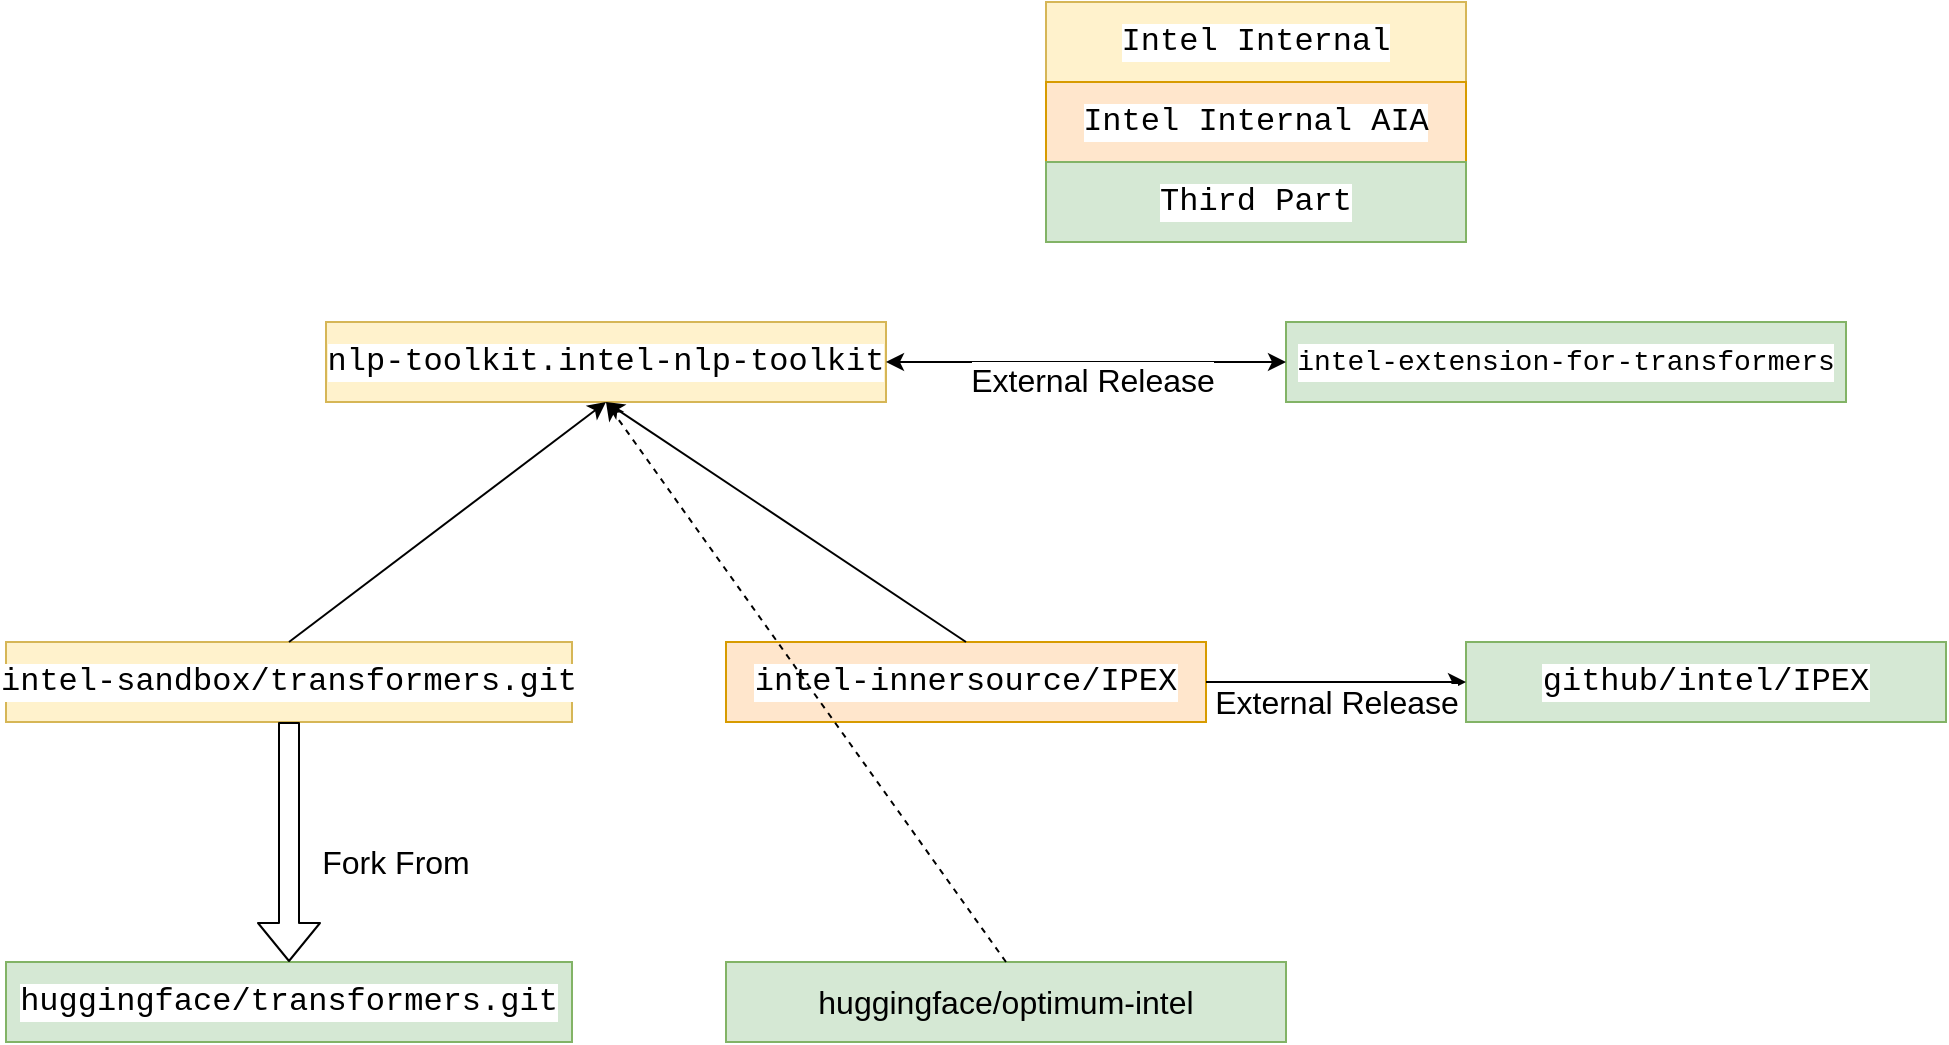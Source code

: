 <mxfile version="12.2.4" pages="2"><diagram id="ZPecZKFty2OjD3QAFBgu" name="repos-2"><mxGraphModel dx="1066" dy="587" grid="1" gridSize="10" guides="1" tooltips="1" connect="1" arrows="1" fold="1" page="1" pageScale="1" pageWidth="850" pageHeight="1100" math="0" shadow="0"><root><mxCell id="0"/><mxCell id="1" parent="0"/><UserObject label="&lt;div style=&quot;background-color: rgb(255, 255, 255); font-family: consolas, &amp;quot;courier new&amp;quot;, monospace; font-size: 16px; line-height: 19px; white-space: pre;&quot;&gt;nlp-toolkit.intel-nlp-toolkit&lt;/div&gt;" link="https://github.com/intel-innersource/frameworks.ai.nlp-toolkit.intel-nlp-toolkit" id="2"><mxCell style="rounded=0;whiteSpace=wrap;html=1;fillColor=#fff2cc;strokeColor=#d6b656;fontSize=16;" parent="1" vertex="1"><mxGeometry x="280" y="160" width="280" height="40" as="geometry"/></mxCell></UserObject><UserObject label="&lt;div style=&quot;background-color: rgb(255, 255, 255); font-family: consolas, &amp;quot;courier new&amp;quot;, monospace; font-size: 16px; line-height: 19px; white-space: pre;&quot;&gt;intel-sandbox/transformers.git&lt;/div&gt;" link="https://github.com/intel-sandbox/transformers.git" id="3"><mxCell style="rounded=0;whiteSpace=wrap;html=1;fillColor=#fff2cc;strokeColor=#d6b656;fontSize=16;" parent="1" vertex="1"><mxGeometry x="120" y="320" width="283" height="40" as="geometry"/></mxCell></UserObject><mxCell id="4" value="" style="endArrow=classic;html=1;exitX=0.5;exitY=0;exitDx=0;exitDy=0;entryX=0.5;entryY=1;entryDx=0;entryDy=0;fontSize=16;" parent="1" source="3" target="2" edge="1"><mxGeometry width="50" height="50" relative="1" as="geometry"><mxPoint x="120" y="410" as="sourcePoint"/><mxPoint x="170" y="360" as="targetPoint"/></mxGeometry></mxCell><UserObject label="&lt;div style=&quot;background-color: rgb(255, 255, 255); font-family: consolas, &amp;quot;courier new&amp;quot;, monospace; font-size: 16px; line-height: 19px; white-space: pre;&quot;&gt;intel-innersource/IPEX&lt;/div&gt;" link="https://github.com/intel-innersource/frameworks.ai.pytorch.ipex-cpu" id="5"><mxCell style="rounded=0;whiteSpace=wrap;html=1;fillColor=#ffe6cc;strokeColor=#d79b00;fontSize=16;" parent="1" vertex="1"><mxGeometry x="480" y="320" width="240" height="40" as="geometry"/></mxCell></UserObject><mxCell id="6" value="" style="endArrow=classic;html=1;exitX=0.5;exitY=0;exitDx=0;exitDy=0;entryX=0.5;entryY=1;entryDx=0;entryDy=0;fontSize=16;" parent="1" source="5" target="2" edge="1"><mxGeometry width="50" height="50" relative="1" as="geometry"><mxPoint x="120" y="410" as="sourcePoint"/><mxPoint x="420" y="210" as="targetPoint"/></mxGeometry></mxCell><UserObject label="&lt;div style=&quot;background-color: rgb(255, 255, 255); font-family: consolas, &amp;quot;courier new&amp;quot;, monospace; font-size: 16px; line-height: 19px; white-space: pre;&quot;&gt;huggingface/transformers.git&lt;/div&gt;" link="https://github.com/huggingface/transformers" id="7"><mxCell style="rounded=0;whiteSpace=wrap;html=1;fillColor=#d5e8d4;strokeColor=#82b366;fontSize=16;" parent="1" vertex="1"><mxGeometry x="120" y="480" width="283" height="40" as="geometry"/></mxCell></UserObject><mxCell id="8" value="" style="shape=flexArrow;endArrow=classic;html=1;exitX=0.5;exitY=1;exitDx=0;exitDy=0;fontSize=16;" parent="1" source="3" target="7" edge="1"><mxGeometry width="50" height="50" relative="1" as="geometry"><mxPoint x="120" y="570" as="sourcePoint"/><mxPoint x="170" y="520" as="targetPoint"/></mxGeometry></mxCell><UserObject label="&lt;div style=&quot;background-color: rgb(255, 255, 255); font-family: consolas, &amp;quot;courier new&amp;quot;, monospace; font-size: 16px; line-height: 19px; white-space: pre;&quot;&gt;github/intel/IPEX&lt;/div&gt;" link="https://github.com/intel/intel-extension-for-pytorch" id="9"><mxCell style="rounded=0;whiteSpace=wrap;html=1;fillColor=#d5e8d4;strokeColor=#82b366;fontSize=16;" parent="1" vertex="1"><mxGeometry x="850" y="320" width="240" height="40" as="geometry"/></mxCell></UserObject><mxCell id="10" value="" style="endArrow=classic;html=1;exitX=1;exitY=0.5;exitDx=0;exitDy=0;entryX=0;entryY=0.5;entryDx=0;entryDy=0;fontSize=16;" parent="1" source="5" target="9" edge="1"><mxGeometry width="50" height="50" relative="1" as="geometry"><mxPoint x="120" y="610" as="sourcePoint"/><mxPoint x="170" y="560" as="targetPoint"/></mxGeometry></mxCell><mxCell id="11" value="External Release" style="text;html=1;resizable=0;points=[];align=center;verticalAlign=middle;labelBackgroundColor=#ffffff;fontSize=16;" parent="10" vertex="1" connectable="0"><mxGeometry x="-0.323" y="-3" relative="1" as="geometry"><mxPoint x="21" y="7" as="offset"/></mxGeometry></mxCell><mxCell id="12" value="Fork From" style="text;html=1;strokeColor=none;fillColor=none;align=center;verticalAlign=middle;whiteSpace=wrap;rounded=0;fontSize=16;" parent="1" vertex="1"><mxGeometry x="270" y="420" width="90" height="20" as="geometry"/></mxCell><UserObject label="huggingface/optimum-intel" link="https://github.com/huggingface/optimum-intel" id="13"><mxCell style="rounded=0;whiteSpace=wrap;html=1;fontSize=16;fillColor=#d5e8d4;strokeColor=#82b366;" parent="1" vertex="1"><mxGeometry x="480" y="480" width="280" height="40" as="geometry"/></mxCell></UserObject><UserObject label="&lt;div style=&quot;background-color: rgb(255 , 255 , 255) ; font-family: &amp;#34;consolas&amp;#34; , &amp;#34;courier new&amp;#34; , monospace ; font-size: 16px ; line-height: 19px ; white-space: pre&quot;&gt;Intel Internal&lt;/div&gt;" id="14"><mxCell style="rounded=0;whiteSpace=wrap;html=1;fillColor=#fff2cc;strokeColor=#d6b656;fontSize=16;" parent="1" vertex="1"><mxGeometry x="640" width="210" height="40" as="geometry"/></mxCell></UserObject><UserObject label="&lt;div style=&quot;background-color: rgb(255 , 255 , 255) ; font-family: &amp;#34;consolas&amp;#34; , &amp;#34;courier new&amp;#34; , monospace ; font-size: 16px ; line-height: 19px ; white-space: pre&quot;&gt;Intel Internal AIA&lt;/div&gt;" id="15"><mxCell style="rounded=0;whiteSpace=wrap;html=1;fillColor=#ffe6cc;strokeColor=#d79b00;fontSize=16;" parent="1" vertex="1"><mxGeometry x="640" y="40" width="210" height="40" as="geometry"/></mxCell></UserObject><UserObject label="&lt;div style=&quot;background-color: rgb(255 , 255 , 255) ; font-family: &amp;#34;consolas&amp;#34; , &amp;#34;courier new&amp;#34; , monospace ; font-size: 16px ; line-height: 19px ; white-space: pre&quot;&gt;Third Part&lt;/div&gt;" id="16"><mxCell style="rounded=0;whiteSpace=wrap;html=1;fillColor=#d5e8d4;strokeColor=#82b366;fontSize=16;" parent="1" vertex="1"><mxGeometry x="640" y="80" width="210" height="40" as="geometry"/></mxCell></UserObject><mxCell id="isHsVTocRs3ju1huMSkj-16" value="" style="endArrow=classic;html=1;exitX=0.5;exitY=0;exitDx=0;exitDy=0;dashed=1;entryX=0.5;entryY=1;entryDx=0;entryDy=0;" parent="1" source="13" target="2" edge="1"><mxGeometry width="50" height="50" relative="1" as="geometry"><mxPoint x="120" y="590" as="sourcePoint"/><mxPoint x="430" y="200" as="targetPoint"/></mxGeometry></mxCell><UserObject label="&lt;div style=&quot;background-color: rgb(255 , 255 , 255) ; font-family: &amp;#34;consolas&amp;#34; , &amp;#34;courier new&amp;#34; , monospace ; font-size: 14px ; line-height: 19px ; white-space: pre&quot;&gt;intel-extension-for-transformers&lt;/div&gt;" link="https://github.com/intel/intel-extension-for-transformers/" id="cC42tiYOtwbkdiMNGLVZ-16"><mxCell style="rounded=0;whiteSpace=wrap;html=1;fontSize=16;fillColor=#d5e8d4;strokeColor=#82b366;" parent="1" vertex="1"><mxGeometry x="760" y="160" width="280" height="40" as="geometry"/></mxCell></UserObject><mxCell id="81O7X1NINSDRJKuvu_ZR-16" value="" style="endArrow=classic;startArrow=classic;html=1;entryX=0;entryY=0.5;entryDx=0;entryDy=0;exitX=1;exitY=0.5;exitDx=0;exitDy=0;" parent="1" source="2" target="cC42tiYOtwbkdiMNGLVZ-16" edge="1"><mxGeometry width="50" height="50" relative="1" as="geometry"><mxPoint x="120" y="590" as="sourcePoint"/><mxPoint x="170" y="540" as="targetPoint"/></mxGeometry></mxCell><mxCell id="dlPydQ7KWzWNJG0hXDjv-16" value="External Release" style="text;html=1;resizable=0;points=[];align=center;verticalAlign=middle;labelBackgroundColor=#ffffff;fontSize=16;" parent="1" vertex="1" connectable="0"><mxGeometry x="790" y="310" as="geometry"><mxPoint x="-127" y="-121" as="offset"/></mxGeometry></mxCell></root></mxGraphModel></diagram><diagram id="xdzOdqTYSzxQ6Af71akx" name="mind"><mxGraphModel dx="1066" dy="587" grid="1" gridSize="10" guides="1" tooltips="1" connect="1" arrows="1" fold="1" page="1" pageScale="1" pageWidth="850" pageHeight="1100" math="0" shadow="0"><root><mxCell id="RqjyG_4p9yFOPePXHjay-0"/><mxCell id="RqjyG_4p9yFOPePXHjay-1" parent="RqjyG_4p9yFOPePXHjay-0"/><mxCell id="5apd5iCvON6Z3ln-k7ru-0" value="Git log" style="rounded=0;whiteSpace=wrap;html=1;" parent="RqjyG_4p9yFOPePXHjay-1" vertex="1"><mxGeometry x="160" y="120" width="160" height="40" as="geometry"/></mxCell><mxCell id="5apd5iCvON6Z3ln-k7ru-1" value="Inference" style="rounded=0;whiteSpace=wrap;html=1;" parent="RqjyG_4p9yFOPePXHjay-1" vertex="1"><mxGeometry x="160" y="200" width="160" height="40" as="geometry"/></mxCell><mxCell id="5apd5iCvON6Z3ln-k7ru-2" value="" style="endArrow=classic;html=1;exitX=0.5;exitY=1;exitDx=0;exitDy=0;entryX=0.5;entryY=0;entryDx=0;entryDy=0;" parent="RqjyG_4p9yFOPePXHjay-1" source="5apd5iCvON6Z3ln-k7ru-0" target="5apd5iCvON6Z3ln-k7ru-1" edge="1"><mxGeometry width="50" height="50" relative="1" as="geometry"><mxPoint x="160" y="310" as="sourcePoint"/><mxPoint x="210" y="260" as="targetPoint"/></mxGeometry></mxCell><mxCell id="5apd5iCvON6Z3ln-k7ru-3" value="Deepspeed" style="rounded=0;whiteSpace=wrap;html=1;" parent="RqjyG_4p9yFOPePXHjay-1" vertex="1"><mxGeometry x="160" y="360" width="160" height="40" as="geometry"/></mxCell><mxCell id="5apd5iCvON6Z3ln-k7ru-4" value="Quantization" style="rounded=0;whiteSpace=wrap;html=1;" parent="RqjyG_4p9yFOPePXHjay-1" vertex="1"><mxGeometry x="160" y="440" width="160" height="40" as="geometry"/></mxCell><mxCell id="5apd5iCvON6Z3ln-k7ru-5" value="Deploy" style="rounded=0;whiteSpace=wrap;html=1;" parent="RqjyG_4p9yFOPePXHjay-1" vertex="1"><mxGeometry x="160" y="280" width="160" height="40" as="geometry"/></mxCell><mxCell id="eEBzWwIx8xMJAJrtNS7I-0" value="Itrex 的演进" style="rounded=0;whiteSpace=wrap;html=1;" vertex="1" parent="RqjyG_4p9yFOPePXHjay-1"><mxGeometry x="440" y="120" width="160" height="40" as="geometry"/></mxCell></root></mxGraphModel></diagram></mxfile>